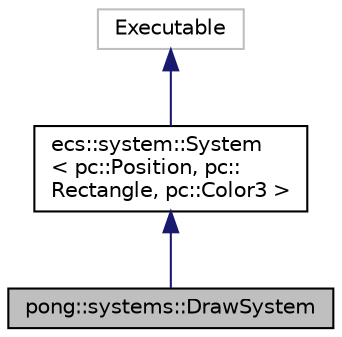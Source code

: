 digraph "pong::systems::DrawSystem"
{
 // LATEX_PDF_SIZE
  edge [fontname="Helvetica",fontsize="10",labelfontname="Helvetica",labelfontsize="10"];
  node [fontname="Helvetica",fontsize="10",shape=record];
  Node1 [label="pong::systems::DrawSystem",height=0.2,width=0.4,color="black", fillcolor="grey75", style="filled", fontcolor="black",tooltip="System for drawing shapes to the screen."];
  Node2 -> Node1 [dir="back",color="midnightblue",fontsize="10",style="solid",fontname="Helvetica"];
  Node2 [label="ecs::system::System\l\< pc::Position, pc::\lRectangle, pc::Color3 \>",height=0.2,width=0.4,color="black", fillcolor="white", style="filled",URL="$classecs_1_1system_1_1_system.html",tooltip=" "];
  Node3 -> Node2 [dir="back",color="midnightblue",fontsize="10",style="solid",fontname="Helvetica"];
  Node3 [label="Executable",height=0.2,width=0.4,color="grey75", fillcolor="white", style="filled",tooltip=" "];
}
